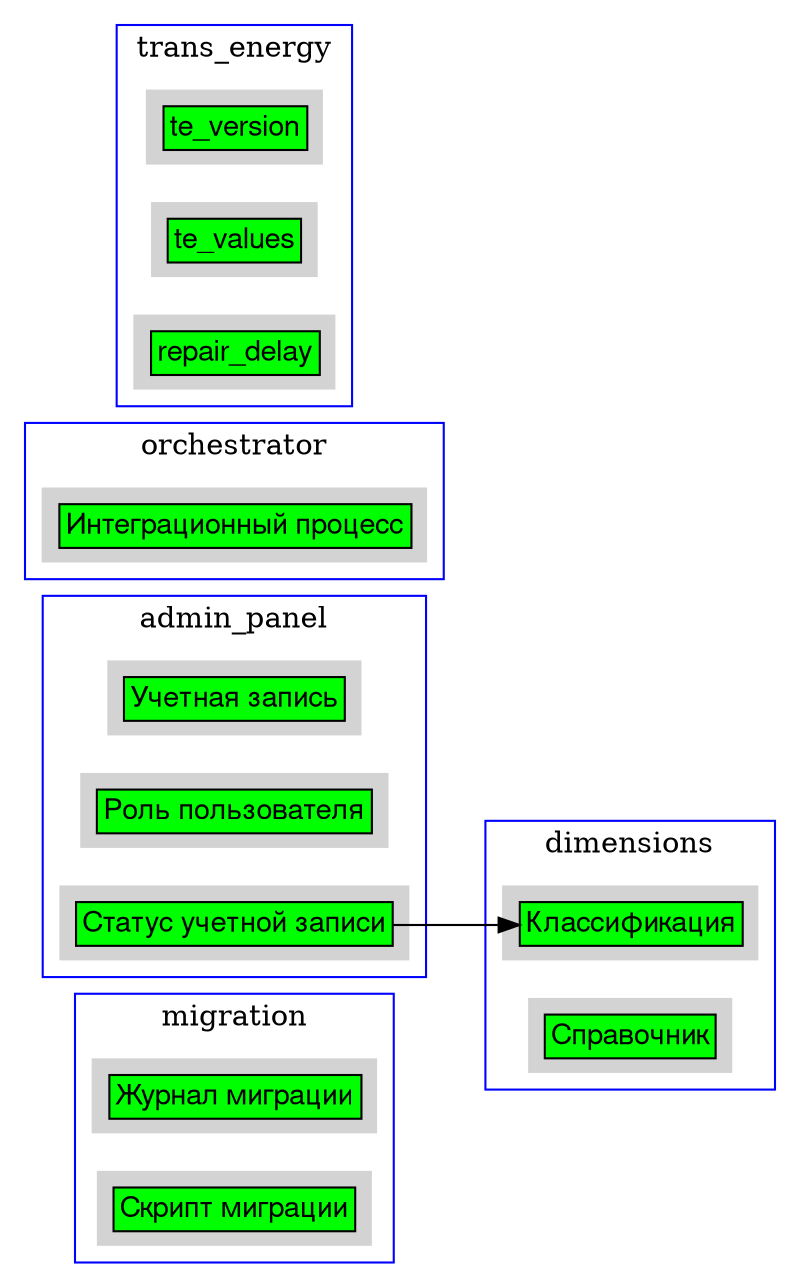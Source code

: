 digraph logic_model {
	graph [rankdir=LR ratio=auto]
	node [fontname="Helvetica,Arial,sans-serif"]
	subgraph cluster_0 {
		node [shape=plaintext style=filled]
		color=blue
		label=migration
		"Журнал миграции" [label=<<TABLE BORDER="0" CELLBORDER="1" CELLSPACING="0"><TR><TD bgcolor="green" PORT="0">Журнал миграции</TD></TR></TABLE>>]
		"Скрипт миграции" [label=<<TABLE BORDER="0" CELLBORDER="1" CELLSPACING="0"><TR><TD bgcolor="green" PORT="0">Скрипт миграции</TD></TR></TABLE>>]
	}
	subgraph cluster_1 {
		node [shape=plaintext style=filled]
		color=blue
		label=dimensions
		"Классификация" [label=<<TABLE BORDER="0" CELLBORDER="1" CELLSPACING="0"><TR><TD bgcolor="green" PORT="0">Классификация</TD></TR></TABLE>>]
		"Справочник" [label=<<TABLE BORDER="0" CELLBORDER="1" CELLSPACING="0"><TR><TD bgcolor="green" PORT="0">Справочник</TD></TR></TABLE>>]
	}
	subgraph cluster_2 {
		node [shape=plaintext style=filled]
		color=blue
		label=admin_panel
		"Учетная запись" [label=<<TABLE BORDER="0" CELLBORDER="1" CELLSPACING="0"><TR><TD bgcolor="green" PORT="0">Учетная запись</TD></TR></TABLE>>]
		"Роль пользователя" [label=<<TABLE BORDER="0" CELLBORDER="1" CELLSPACING="0"><TR><TD bgcolor="green" PORT="0">Роль пользователя</TD></TR></TABLE>>]
		"Статус учетной записи" [label=<<TABLE BORDER="0" CELLBORDER="1" CELLSPACING="0"><TR><TD bgcolor="green" PORT="0">Статус учетной записи</TD></TR></TABLE>>]
		"Статус учетной записи":0 -> "Классификация":0
	}
	subgraph cluster_3 {
		node [shape=plaintext style=filled]
		color=blue
		label=orchestrator
		"Интеграционный процесс" [label=<<TABLE BORDER="0" CELLBORDER="1" CELLSPACING="0"><TR><TD bgcolor="green" PORT="0">Интеграционный процесс</TD></TR></TABLE>>]
	}
	subgraph cluster_4 {
		node [shape=plaintext style=filled]
		color=blue
		label=trans_energy
		te_version [label=<<TABLE BORDER="0" CELLBORDER="1" CELLSPACING="0"><TR><TD bgcolor="green" PORT="0">te_version</TD></TR></TABLE>>]
		te_values [label=<<TABLE BORDER="0" CELLBORDER="1" CELLSPACING="0"><TR><TD bgcolor="green" PORT="0">te_values</TD></TR></TABLE>>]
		repair_delay [label=<<TABLE BORDER="0" CELLBORDER="1" CELLSPACING="0"><TR><TD bgcolor="green" PORT="0">repair_delay</TD></TR></TABLE>>]
	}
}
